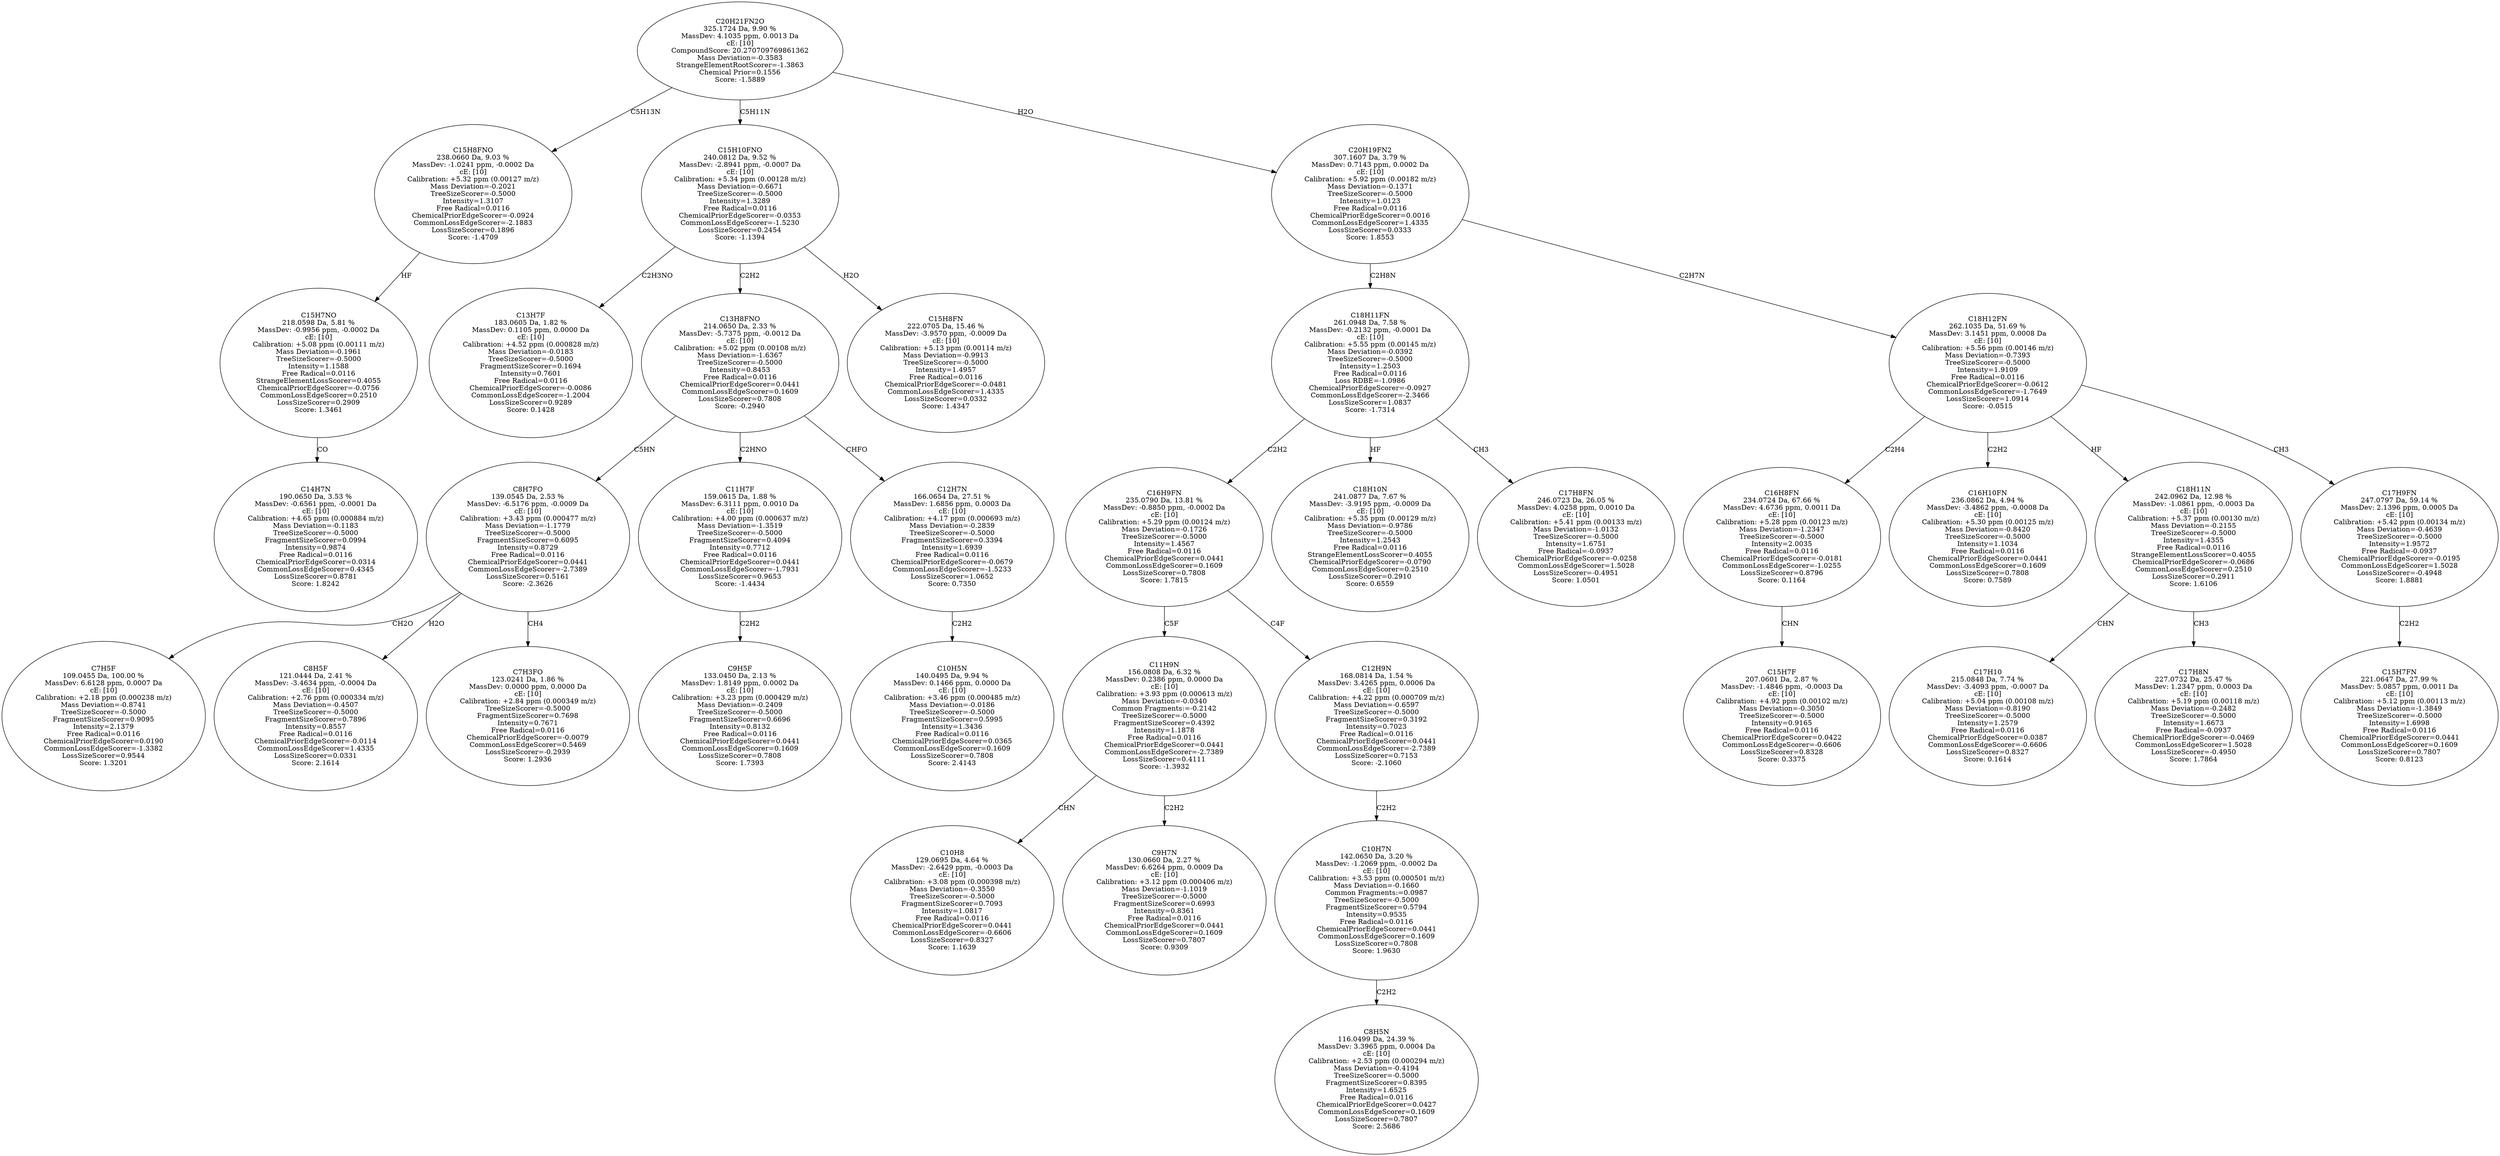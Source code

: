 strict digraph {
v1 [label="C14H7N\n190.0650 Da, 3.53 %\nMassDev: -0.6561 ppm, -0.0001 Da\ncE: [10]\nCalibration: +4.65 ppm (0.000884 m/z)\nMass Deviation=-0.1183\nTreeSizeScorer=-0.5000\nFragmentSizeScorer=0.0994\nIntensity=0.9874\nFree Radical=0.0116\nChemicalPriorEdgeScorer=0.0314\nCommonLossEdgeScorer=0.4345\nLossSizeScorer=0.8781\nScore: 1.8242"];
v2 [label="C15H7NO\n218.0598 Da, 5.81 %\nMassDev: -0.9956 ppm, -0.0002 Da\ncE: [10]\nCalibration: +5.08 ppm (0.00111 m/z)\nMass Deviation=-0.1961\nTreeSizeScorer=-0.5000\nIntensity=1.1588\nFree Radical=0.0116\nStrangeElementLossScorer=0.4055\nChemicalPriorEdgeScorer=-0.0756\nCommonLossEdgeScorer=0.2510\nLossSizeScorer=0.2909\nScore: 1.3461"];
v3 [label="C15H8FNO\n238.0660 Da, 9.03 %\nMassDev: -1.0241 ppm, -0.0002 Da\ncE: [10]\nCalibration: +5.32 ppm (0.00127 m/z)\nMass Deviation=-0.2021\nTreeSizeScorer=-0.5000\nIntensity=1.3107\nFree Radical=0.0116\nChemicalPriorEdgeScorer=-0.0924\nCommonLossEdgeScorer=-2.1883\nLossSizeScorer=0.1896\nScore: -1.4709"];
v4 [label="C13H7F\n183.0605 Da, 1.82 %\nMassDev: 0.1105 ppm, 0.0000 Da\ncE: [10]\nCalibration: +4.52 ppm (0.000828 m/z)\nMass Deviation=-0.0183\nTreeSizeScorer=-0.5000\nFragmentSizeScorer=0.1694\nIntensity=0.7601\nFree Radical=0.0116\nChemicalPriorEdgeScorer=-0.0086\nCommonLossEdgeScorer=-1.2004\nLossSizeScorer=0.9289\nScore: 0.1428"];
v5 [label="C7H5F\n109.0455 Da, 100.00 %\nMassDev: 6.6128 ppm, 0.0007 Da\ncE: [10]\nCalibration: +2.18 ppm (0.000238 m/z)\nMass Deviation=-0.8741\nTreeSizeScorer=-0.5000\nFragmentSizeScorer=0.9095\nIntensity=2.1379\nFree Radical=0.0116\nChemicalPriorEdgeScorer=0.0190\nCommonLossEdgeScorer=-1.3382\nLossSizeScorer=0.9544\nScore: 1.3201"];
v6 [label="C8H5F\n121.0444 Da, 2.41 %\nMassDev: -3.4634 ppm, -0.0004 Da\ncE: [10]\nCalibration: +2.76 ppm (0.000334 m/z)\nMass Deviation=-0.4507\nTreeSizeScorer=-0.5000\nFragmentSizeScorer=0.7896\nIntensity=0.8557\nFree Radical=0.0116\nChemicalPriorEdgeScorer=-0.0114\nCommonLossEdgeScorer=1.4335\nLossSizeScorer=0.0331\nScore: 2.1614"];
v7 [label="C7H3FO\n123.0241 Da, 1.86 %\nMassDev: 0.0000 ppm, 0.0000 Da\ncE: [10]\nCalibration: +2.84 ppm (0.000349 m/z)\nTreeSizeScorer=-0.5000\nFragmentSizeScorer=0.7698\nIntensity=0.7671\nFree Radical=0.0116\nChemicalPriorEdgeScorer=-0.0079\nCommonLossEdgeScorer=0.5469\nLossSizeScorer=-0.2939\nScore: 1.2936"];
v8 [label="C8H7FO\n139.0545 Da, 2.53 %\nMassDev: -6.5176 ppm, -0.0009 Da\ncE: [10]\nCalibration: +3.43 ppm (0.000477 m/z)\nMass Deviation=-1.1779\nTreeSizeScorer=-0.5000\nFragmentSizeScorer=0.6095\nIntensity=0.8729\nFree Radical=0.0116\nChemicalPriorEdgeScorer=0.0441\nCommonLossEdgeScorer=-2.7389\nLossSizeScorer=0.5161\nScore: -2.3626"];
v9 [label="C9H5F\n133.0450 Da, 2.13 %\nMassDev: 1.8149 ppm, 0.0002 Da\ncE: [10]\nCalibration: +3.23 ppm (0.000429 m/z)\nMass Deviation=-0.2409\nTreeSizeScorer=-0.5000\nFragmentSizeScorer=0.6696\nIntensity=0.8132\nFree Radical=0.0116\nChemicalPriorEdgeScorer=0.0441\nCommonLossEdgeScorer=0.1609\nLossSizeScorer=0.7808\nScore: 1.7393"];
v10 [label="C11H7F\n159.0615 Da, 1.88 %\nMassDev: 6.3111 ppm, 0.0010 Da\ncE: [10]\nCalibration: +4.00 ppm (0.000637 m/z)\nMass Deviation=-1.3519\nTreeSizeScorer=-0.5000\nFragmentSizeScorer=0.4094\nIntensity=0.7712\nFree Radical=0.0116\nChemicalPriorEdgeScorer=0.0441\nCommonLossEdgeScorer=-1.7931\nLossSizeScorer=0.9653\nScore: -1.4434"];
v11 [label="C10H5N\n140.0495 Da, 9.94 %\nMassDev: 0.1466 ppm, 0.0000 Da\ncE: [10]\nCalibration: +3.46 ppm (0.000485 m/z)\nMass Deviation=-0.0186\nTreeSizeScorer=-0.5000\nFragmentSizeScorer=0.5995\nIntensity=1.3436\nFree Radical=0.0116\nChemicalPriorEdgeScorer=0.0365\nCommonLossEdgeScorer=0.1609\nLossSizeScorer=0.7808\nScore: 2.4143"];
v12 [label="C12H7N\n166.0654 Da, 27.51 %\nMassDev: 1.6856 ppm, 0.0003 Da\ncE: [10]\nCalibration: +4.17 ppm (0.000693 m/z)\nMass Deviation=-0.2839\nTreeSizeScorer=-0.5000\nFragmentSizeScorer=0.3394\nIntensity=1.6939\nFree Radical=0.0116\nChemicalPriorEdgeScorer=-0.0679\nCommonLossEdgeScorer=-1.5233\nLossSizeScorer=1.0652\nScore: 0.7350"];
v13 [label="C13H8FNO\n214.0650 Da, 2.33 %\nMassDev: -5.7375 ppm, -0.0012 Da\ncE: [10]\nCalibration: +5.02 ppm (0.00108 m/z)\nMass Deviation=-1.6367\nTreeSizeScorer=-0.5000\nIntensity=0.8453\nFree Radical=0.0116\nChemicalPriorEdgeScorer=0.0441\nCommonLossEdgeScorer=0.1609\nLossSizeScorer=0.7808\nScore: -0.2940"];
v14 [label="C15H8FN\n222.0705 Da, 15.46 %\nMassDev: -3.9570 ppm, -0.0009 Da\ncE: [10]\nCalibration: +5.13 ppm (0.00114 m/z)\nMass Deviation=-0.9913\nTreeSizeScorer=-0.5000\nIntensity=1.4957\nFree Radical=0.0116\nChemicalPriorEdgeScorer=-0.0481\nCommonLossEdgeScorer=1.4335\nLossSizeScorer=0.0332\nScore: 1.4347"];
v15 [label="C15H10FNO\n240.0812 Da, 9.52 %\nMassDev: -2.8941 ppm, -0.0007 Da\ncE: [10]\nCalibration: +5.34 ppm (0.00128 m/z)\nMass Deviation=-0.6671\nTreeSizeScorer=-0.5000\nIntensity=1.3289\nFree Radical=0.0116\nChemicalPriorEdgeScorer=-0.0353\nCommonLossEdgeScorer=-1.5230\nLossSizeScorer=0.2454\nScore: -1.1394"];
v16 [label="C10H8\n129.0695 Da, 4.64 %\nMassDev: -2.6429 ppm, -0.0003 Da\ncE: [10]\nCalibration: +3.08 ppm (0.000398 m/z)\nMass Deviation=-0.3550\nTreeSizeScorer=-0.5000\nFragmentSizeScorer=0.7093\nIntensity=1.0817\nFree Radical=0.0116\nChemicalPriorEdgeScorer=0.0441\nCommonLossEdgeScorer=-0.6606\nLossSizeScorer=0.8327\nScore: 1.1639"];
v17 [label="C9H7N\n130.0660 Da, 2.27 %\nMassDev: 6.6264 ppm, 0.0009 Da\ncE: [10]\nCalibration: +3.12 ppm (0.000406 m/z)\nMass Deviation=-1.1019\nTreeSizeScorer=-0.5000\nFragmentSizeScorer=0.6993\nIntensity=0.8361\nFree Radical=0.0116\nChemicalPriorEdgeScorer=0.0441\nCommonLossEdgeScorer=0.1609\nLossSizeScorer=0.7807\nScore: 0.9309"];
v18 [label="C11H9N\n156.0808 Da, 6.32 %\nMassDev: 0.2386 ppm, 0.0000 Da\ncE: [10]\nCalibration: +3.93 ppm (0.000613 m/z)\nMass Deviation=-0.0340\nCommon Fragments:=-0.2142\nTreeSizeScorer=-0.5000\nFragmentSizeScorer=0.4392\nIntensity=1.1878\nFree Radical=0.0116\nChemicalPriorEdgeScorer=0.0441\nCommonLossEdgeScorer=-2.7389\nLossSizeScorer=0.4111\nScore: -1.3932"];
v19 [label="C8H5N\n116.0499 Da, 24.39 %\nMassDev: 3.3965 ppm, 0.0004 Da\ncE: [10]\nCalibration: +2.53 ppm (0.000294 m/z)\nMass Deviation=-0.4194\nTreeSizeScorer=-0.5000\nFragmentSizeScorer=0.8395\nIntensity=1.6525\nFree Radical=0.0116\nChemicalPriorEdgeScorer=0.0427\nCommonLossEdgeScorer=0.1609\nLossSizeScorer=0.7807\nScore: 2.5686"];
v20 [label="C10H7N\n142.0650 Da, 3.20 %\nMassDev: -1.2069 ppm, -0.0002 Da\ncE: [10]\nCalibration: +3.53 ppm (0.000501 m/z)\nMass Deviation=-0.1660\nCommon Fragments:=0.0987\nTreeSizeScorer=-0.5000\nFragmentSizeScorer=0.5794\nIntensity=0.9535\nFree Radical=0.0116\nChemicalPriorEdgeScorer=0.0441\nCommonLossEdgeScorer=0.1609\nLossSizeScorer=0.7808\nScore: 1.9630"];
v21 [label="C12H9N\n168.0814 Da, 1.54 %\nMassDev: 3.4265 ppm, 0.0006 Da\ncE: [10]\nCalibration: +4.22 ppm (0.000709 m/z)\nMass Deviation=-0.6597\nTreeSizeScorer=-0.5000\nFragmentSizeScorer=0.3192\nIntensity=0.7023\nFree Radical=0.0116\nChemicalPriorEdgeScorer=0.0441\nCommonLossEdgeScorer=-2.7389\nLossSizeScorer=0.7153\nScore: -2.1060"];
v22 [label="C16H9FN\n235.0790 Da, 13.81 %\nMassDev: -0.8850 ppm, -0.0002 Da\ncE: [10]\nCalibration: +5.29 ppm (0.00124 m/z)\nMass Deviation=-0.1726\nTreeSizeScorer=-0.5000\nIntensity=1.4567\nFree Radical=0.0116\nChemicalPriorEdgeScorer=0.0441\nCommonLossEdgeScorer=0.1609\nLossSizeScorer=0.7808\nScore: 1.7815"];
v23 [label="C18H10N\n241.0877 Da, 7.67 %\nMassDev: -3.9195 ppm, -0.0009 Da\ncE: [10]\nCalibration: +5.35 ppm (0.00129 m/z)\nMass Deviation=-0.9786\nTreeSizeScorer=-0.5000\nIntensity=1.2543\nFree Radical=0.0116\nStrangeElementLossScorer=0.4055\nChemicalPriorEdgeScorer=-0.0790\nCommonLossEdgeScorer=0.2510\nLossSizeScorer=0.2910\nScore: 0.6559"];
v24 [label="C17H8FN\n246.0723 Da, 26.05 %\nMassDev: 4.0258 ppm, 0.0010 Da\ncE: [10]\nCalibration: +5.41 ppm (0.00133 m/z)\nMass Deviation=-1.0132\nTreeSizeScorer=-0.5000\nIntensity=1.6751\nFree Radical=-0.0937\nChemicalPriorEdgeScorer=-0.0258\nCommonLossEdgeScorer=1.5028\nLossSizeScorer=-0.4951\nScore: 1.0501"];
v25 [label="C18H11FN\n261.0948 Da, 7.58 %\nMassDev: -0.2132 ppm, -0.0001 Da\ncE: [10]\nCalibration: +5.55 ppm (0.00145 m/z)\nMass Deviation=-0.0392\nTreeSizeScorer=-0.5000\nIntensity=1.2503\nFree Radical=0.0116\nLoss RDBE=-1.0986\nChemicalPriorEdgeScorer=-0.0927\nCommonLossEdgeScorer=-2.3466\nLossSizeScorer=1.0837\nScore: -1.7314"];
v26 [label="C15H7F\n207.0601 Da, 2.87 %\nMassDev: -1.4846 ppm, -0.0003 Da\ncE: [10]\nCalibration: +4.92 ppm (0.00102 m/z)\nMass Deviation=-0.3050\nTreeSizeScorer=-0.5000\nIntensity=0.9165\nFree Radical=0.0116\nChemicalPriorEdgeScorer=0.0422\nCommonLossEdgeScorer=-0.6606\nLossSizeScorer=0.8328\nScore: 0.3375"];
v27 [label="C16H8FN\n234.0724 Da, 67.66 %\nMassDev: 4.6736 ppm, 0.0011 Da\ncE: [10]\nCalibration: +5.28 ppm (0.00123 m/z)\nMass Deviation=-1.2347\nTreeSizeScorer=-0.5000\nIntensity=2.0035\nFree Radical=0.0116\nChemicalPriorEdgeScorer=-0.0181\nCommonLossEdgeScorer=-1.0255\nLossSizeScorer=0.8796\nScore: 0.1164"];
v28 [label="C16H10FN\n236.0862 Da, 4.94 %\nMassDev: -3.4862 ppm, -0.0008 Da\ncE: [10]\nCalibration: +5.30 ppm (0.00125 m/z)\nMass Deviation=-0.8420\nTreeSizeScorer=-0.5000\nIntensity=1.1034\nFree Radical=0.0116\nChemicalPriorEdgeScorer=0.0441\nCommonLossEdgeScorer=0.1609\nLossSizeScorer=0.7808\nScore: 0.7589"];
v29 [label="C17H10\n215.0848 Da, 7.74 %\nMassDev: -3.4093 ppm, -0.0007 Da\ncE: [10]\nCalibration: +5.04 ppm (0.00108 m/z)\nMass Deviation=-0.8190\nTreeSizeScorer=-0.5000\nIntensity=1.2579\nFree Radical=0.0116\nChemicalPriorEdgeScorer=0.0387\nCommonLossEdgeScorer=-0.6606\nLossSizeScorer=0.8327\nScore: 0.1614"];
v30 [label="C17H8N\n227.0732 Da, 25.47 %\nMassDev: 1.2347 ppm, 0.0003 Da\ncE: [10]\nCalibration: +5.19 ppm (0.00118 m/z)\nMass Deviation=-0.2482\nTreeSizeScorer=-0.5000\nIntensity=1.6673\nFree Radical=-0.0937\nChemicalPriorEdgeScorer=-0.0469\nCommonLossEdgeScorer=1.5028\nLossSizeScorer=-0.4950\nScore: 1.7864"];
v31 [label="C18H11N\n242.0962 Da, 12.98 %\nMassDev: -1.0861 ppm, -0.0003 Da\ncE: [10]\nCalibration: +5.37 ppm (0.00130 m/z)\nMass Deviation=-0.2155\nTreeSizeScorer=-0.5000\nIntensity=1.4355\nFree Radical=0.0116\nStrangeElementLossScorer=0.4055\nChemicalPriorEdgeScorer=-0.0686\nCommonLossEdgeScorer=0.2510\nLossSizeScorer=0.2911\nScore: 1.6106"];
v32 [label="C15H7FN\n221.0647 Da, 27.99 %\nMassDev: 5.0857 ppm, 0.0011 Da\ncE: [10]\nCalibration: +5.12 ppm (0.00113 m/z)\nMass Deviation=-1.3849\nTreeSizeScorer=-0.5000\nIntensity=1.6998\nFree Radical=0.0116\nChemicalPriorEdgeScorer=0.0441\nCommonLossEdgeScorer=0.1609\nLossSizeScorer=0.7807\nScore: 0.8123"];
v33 [label="C17H9FN\n247.0797 Da, 59.14 %\nMassDev: 2.1396 ppm, 0.0005 Da\ncE: [10]\nCalibration: +5.42 ppm (0.00134 m/z)\nMass Deviation=-0.4639\nTreeSizeScorer=-0.5000\nIntensity=1.9572\nFree Radical=-0.0937\nChemicalPriorEdgeScorer=-0.0195\nCommonLossEdgeScorer=1.5028\nLossSizeScorer=-0.4948\nScore: 1.8881"];
v34 [label="C18H12FN\n262.1035 Da, 51.69 %\nMassDev: 3.1451 ppm, 0.0008 Da\ncE: [10]\nCalibration: +5.56 ppm (0.00146 m/z)\nMass Deviation=-0.7393\nTreeSizeScorer=-0.5000\nIntensity=1.9109\nFree Radical=0.0116\nChemicalPriorEdgeScorer=-0.0612\nCommonLossEdgeScorer=-1.7649\nLossSizeScorer=1.0914\nScore: -0.0515"];
v35 [label="C20H19FN2\n307.1607 Da, 3.79 %\nMassDev: 0.7143 ppm, 0.0002 Da\ncE: [10]\nCalibration: +5.92 ppm (0.00182 m/z)\nMass Deviation=-0.1371\nTreeSizeScorer=-0.5000\nIntensity=1.0123\nFree Radical=0.0116\nChemicalPriorEdgeScorer=0.0016\nCommonLossEdgeScorer=1.4335\nLossSizeScorer=0.0333\nScore: 1.8553"];
v36 [label="C20H21FN2O\n325.1724 Da, 9.90 %\nMassDev: 4.1035 ppm, 0.0013 Da\ncE: [10]\nCompoundScore: 20.270709769861362\nMass Deviation=-0.3583\nStrangeElementRootScorer=-1.3863\nChemical Prior=0.1556\nScore: -1.5889"];
v2 -> v1 [label="CO"];
v3 -> v2 [label="HF"];
v36 -> v3 [label="C5H13N"];
v15 -> v4 [label="C2H3NO"];
v8 -> v5 [label="CH2O"];
v8 -> v6 [label="H2O"];
v8 -> v7 [label="CH4"];
v13 -> v8 [label="C5HN"];
v10 -> v9 [label="C2H2"];
v13 -> v10 [label="C2HNO"];
v12 -> v11 [label="C2H2"];
v13 -> v12 [label="CHFO"];
v15 -> v13 [label="C2H2"];
v15 -> v14 [label="H2O"];
v36 -> v15 [label="C5H11N"];
v18 -> v16 [label="CHN"];
v18 -> v17 [label="C2H2"];
v22 -> v18 [label="C5F"];
v20 -> v19 [label="C2H2"];
v21 -> v20 [label="C2H2"];
v22 -> v21 [label="C4F"];
v25 -> v22 [label="C2H2"];
v25 -> v23 [label="HF"];
v25 -> v24 [label="CH3"];
v35 -> v25 [label="C2H8N"];
v27 -> v26 [label="CHN"];
v34 -> v27 [label="C2H4"];
v34 -> v28 [label="C2H2"];
v31 -> v29 [label="CHN"];
v31 -> v30 [label="CH3"];
v34 -> v31 [label="HF"];
v33 -> v32 [label="C2H2"];
v34 -> v33 [label="CH3"];
v35 -> v34 [label="C2H7N"];
v36 -> v35 [label="H2O"];
}